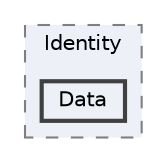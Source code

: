 digraph "PechinchaMarket/PechinchaMarket/Areas/Identity/Data"
{
 // LATEX_PDF_SIZE
  bgcolor="transparent";
  edge [fontname=Helvetica,fontsize=10,labelfontname=Helvetica,labelfontsize=10];
  node [fontname=Helvetica,fontsize=10,shape=box,height=0.2,width=0.4];
  compound=true
  subgraph clusterdir_948e91a47b155d6d266eca621da67756 {
    graph [ bgcolor="#edf0f7", pencolor="grey50", label="Identity", fontname=Helvetica,fontsize=10 style="filled,dashed", URL="dir_948e91a47b155d6d266eca621da67756.html",tooltip=""]
  dir_36ab93504b53a13e9387216980282153 [label="Data", fillcolor="#edf0f7", color="grey25", style="filled,bold", URL="dir_36ab93504b53a13e9387216980282153.html",tooltip=""];
  }
}
